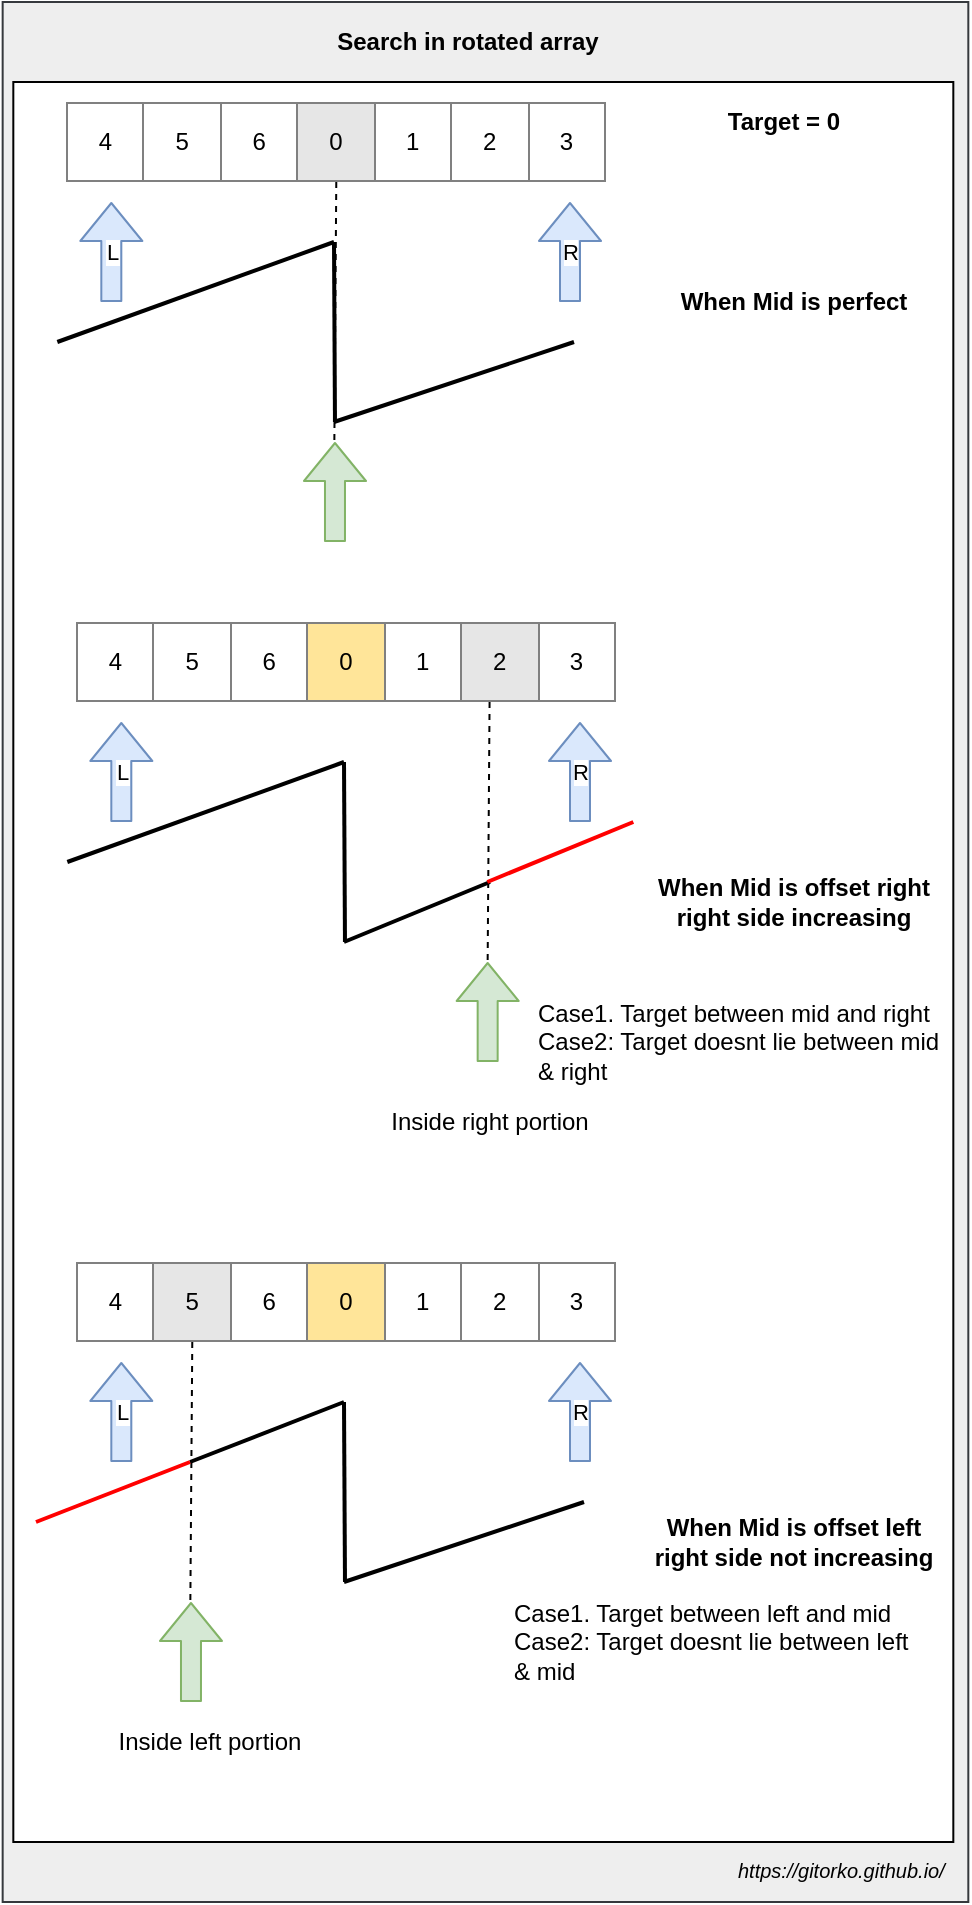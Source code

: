<mxfile version="12.6.5" type="device"><diagram id="4-F7Jj5O2Rkpp81lsgw2" name="Page-1"><mxGraphModel dx="922" dy="710" grid="1" gridSize="10" guides="1" tooltips="1" connect="1" arrows="1" fold="1" page="1" pageScale="1" pageWidth="500" pageHeight="1200" math="0" shadow="0"><root><mxCell id="0"/><mxCell id="1" parent="0"/><mxCell id="uAcN7t2p6zuu21D6j2HT-14" value="" style="rounded=0;whiteSpace=wrap;html=1;fillColor=#eeeeee;strokeColor=#36393d;" parent="1" vertex="1"><mxGeometry x="6.33" y="110" width="482.83" height="950" as="geometry"/></mxCell><mxCell id="uAcN7t2p6zuu21D6j2HT-13" value="" style="rounded=0;whiteSpace=wrap;html=1;fontColor=#FF0000;" parent="1" vertex="1"><mxGeometry x="11.66" y="150" width="470" height="880" as="geometry"/></mxCell><mxCell id="kpyosu0VL0TWZq5QLWzH-2" value="&lt;table border=&quot;1&quot; width=&quot;100%&quot; style=&quot;width: 100% ; height: 100% ; border-collapse: collapse&quot;&gt;&lt;tbody&gt;&lt;tr&gt;&lt;td align=&quot;center&quot;&gt;4&lt;/td&gt;&lt;td align=&quot;center&quot;&gt;5&lt;/td&gt;&lt;td style=&quot;text-align: center&quot;&gt;6&lt;/td&gt;&lt;td style=&quot;text-align: center ; background-color: rgb(230 , 230 , 230)&quot;&gt;0&lt;/td&gt;&lt;td style=&quot;text-align: center&quot;&gt;1&lt;/td&gt;&lt;td style=&quot;text-align: center&quot;&gt;2&lt;/td&gt;&lt;td style=&quot;text-align: center&quot;&gt;3&lt;/td&gt;&lt;/tr&gt;&lt;/tbody&gt;&lt;/table&gt;" style="text;html=1;strokeColor=none;fillColor=none;overflow=fill;" parent="1" vertex="1"><mxGeometry x="37.66" y="160" width="270" height="40" as="geometry"/></mxCell><mxCell id="kpyosu0VL0TWZq5QLWzH-3" value="" style="endArrow=none;html=1;strokeWidth=2;" parent="1" edge="1"><mxGeometry width="50" height="50" relative="1" as="geometry"><mxPoint x="33.66" y="280" as="sourcePoint"/><mxPoint x="172" y="230" as="targetPoint"/></mxGeometry></mxCell><mxCell id="kpyosu0VL0TWZq5QLWzH-4" value="" style="endArrow=none;html=1;strokeWidth=2;" parent="1" edge="1"><mxGeometry width="50" height="50" relative="1" as="geometry"><mxPoint x="172" y="320" as="sourcePoint"/><mxPoint x="292" y="280" as="targetPoint"/></mxGeometry></mxCell><mxCell id="kpyosu0VL0TWZq5QLWzH-5" value="" style="endArrow=none;html=1;strokeWidth=2;" parent="1" edge="1"><mxGeometry width="50" height="50" relative="1" as="geometry"><mxPoint x="172.49" y="320" as="sourcePoint"/><mxPoint x="172" y="230" as="targetPoint"/></mxGeometry></mxCell><mxCell id="kpyosu0VL0TWZq5QLWzH-10" value="" style="shape=flexArrow;endArrow=classic;html=1;fillColor=#d5e8d4;strokeColor=#82b366;" parent="1" edge="1"><mxGeometry width="50" height="50" relative="1" as="geometry"><mxPoint x="172.49" y="380" as="sourcePoint"/><mxPoint x="172.49" y="330" as="targetPoint"/></mxGeometry></mxCell><mxCell id="uAcN7t2p6zuu21D6j2HT-6" value="" style="endArrow=none;dashed=1;html=1;entryX=0.348;entryY=1.025;entryDx=0;entryDy=0;entryPerimeter=0;" parent="1" edge="1"><mxGeometry width="50" height="50" relative="1" as="geometry"><mxPoint x="172.18" y="329" as="sourcePoint"/><mxPoint x="173.14" y="200" as="targetPoint"/></mxGeometry></mxCell><mxCell id="uAcN7t2p6zuu21D6j2HT-7" value="When Mid is perfect" style="text;html=1;strokeColor=none;fillColor=none;align=center;verticalAlign=middle;whiteSpace=wrap;rounded=0;fontStyle=1" parent="1" vertex="1"><mxGeometry x="321.66" y="210" width="160" height="100" as="geometry"/></mxCell><mxCell id="uAcN7t2p6zuu21D6j2HT-8" value="When Mid is offset right&lt;br&gt;right side increasing" style="text;html=1;strokeColor=none;fillColor=none;align=center;verticalAlign=middle;whiteSpace=wrap;rounded=0;fontStyle=1" parent="1" vertex="1"><mxGeometry x="321.66" y="510" width="160" height="100" as="geometry"/></mxCell><mxCell id="uAcN7t2p6zuu21D6j2HT-9" value="When Mid is offset left&lt;br&gt;right side not increasing" style="text;html=1;strokeColor=none;fillColor=none;align=center;verticalAlign=middle;whiteSpace=wrap;rounded=0;fontStyle=1" parent="1" vertex="1"><mxGeometry x="321.66" y="830" width="160" height="100" as="geometry"/></mxCell><mxCell id="uAcN7t2p6zuu21D6j2HT-10" value="Target = 0" style="text;html=1;strokeColor=none;fillColor=none;align=center;verticalAlign=middle;whiteSpace=wrap;rounded=0;fontStyle=1" parent="1" vertex="1"><mxGeometry x="361.66" y="160" width="70" height="20" as="geometry"/></mxCell><mxCell id="uAcN7t2p6zuu21D6j2HT-11" value="Inside right portion" style="text;html=1;strokeColor=none;fillColor=none;align=center;verticalAlign=middle;whiteSpace=wrap;rounded=0;" parent="1" vertex="1"><mxGeometry x="169.67" y="660" width="160" height="20" as="geometry"/></mxCell><mxCell id="uAcN7t2p6zuu21D6j2HT-12" value="Inside left portion" style="text;html=1;strokeColor=none;fillColor=none;align=center;verticalAlign=middle;whiteSpace=wrap;rounded=0;" parent="1" vertex="1"><mxGeometry x="30.0" y="970" width="160" height="20" as="geometry"/></mxCell><UserObject label="&lt;i&gt;&lt;font style=&quot;font-size: 10px&quot;&gt;https://gitorko.github.io/&lt;/font&gt;&lt;/i&gt;" link="https://gitorko.github.io/" id="uAcN7t2p6zuu21D6j2HT-15"><mxCell style="text;html=1;" parent="1" vertex="1"><mxGeometry x="371.66" y="1030" width="110" height="30" as="geometry"/></mxCell></UserObject><mxCell id="uAcN7t2p6zuu21D6j2HT-16" value="Search in rotated array" style="text;html=1;strokeColor=none;fillColor=none;align=center;verticalAlign=middle;whiteSpace=wrap;rounded=0;fontStyle=1" parent="1" vertex="1"><mxGeometry x="159.16" y="120" width="160" height="20" as="geometry"/></mxCell><mxCell id="2eSxc95H40AsKRv9D8oA-1" value="L" style="shape=flexArrow;endArrow=classic;html=1;fillColor=#dae8fc;strokeColor=#6c8ebf;" parent="1" edge="1"><mxGeometry width="50" height="50" relative="1" as="geometry"><mxPoint x="60.66" y="260" as="sourcePoint"/><mxPoint x="60.66" y="210" as="targetPoint"/></mxGeometry></mxCell><mxCell id="2eSxc95H40AsKRv9D8oA-2" value="R" style="shape=flexArrow;endArrow=classic;html=1;fillColor=#dae8fc;strokeColor=#6c8ebf;" parent="1" edge="1"><mxGeometry width="50" height="50" relative="1" as="geometry"><mxPoint x="290.0" y="260" as="sourcePoint"/><mxPoint x="290.0" y="210" as="targetPoint"/></mxGeometry></mxCell><mxCell id="2eSxc95H40AsKRv9D8oA-7" value="Case1. Target between mid and right&lt;br&gt;Case2: Target doesnt lie between mid &amp;amp; right" style="text;html=1;strokeColor=none;fillColor=none;align=left;verticalAlign=middle;whiteSpace=wrap;rounded=0;" parent="1" vertex="1"><mxGeometry x="271.66" y="600" width="210" height="60" as="geometry"/></mxCell><mxCell id="2eSxc95H40AsKRv9D8oA-10" value="&lt;table border=&quot;1&quot; width=&quot;100%&quot; style=&quot;width: 100% ; height: 100% ; border-collapse: collapse&quot;&gt;&lt;tbody&gt;&lt;tr&gt;&lt;td align=&quot;center&quot;&gt;4&lt;/td&gt;&lt;td align=&quot;center&quot;&gt;5&lt;/td&gt;&lt;td style=&quot;text-align: center&quot;&gt;6&lt;/td&gt;&lt;td style=&quot;text-align: center ; background-color: rgb(255 , 229 , 153)&quot;&gt;0&lt;/td&gt;&lt;td style=&quot;text-align: center&quot;&gt;1&lt;/td&gt;&lt;td style=&quot;text-align: center ; background-color: rgb(230 , 230 , 230)&quot;&gt;2&lt;/td&gt;&lt;td style=&quot;text-align: center&quot;&gt;3&lt;/td&gt;&lt;/tr&gt;&lt;/tbody&gt;&lt;/table&gt;" style="text;html=1;strokeColor=none;fillColor=none;overflow=fill;" parent="1" vertex="1"><mxGeometry x="42.66" y="420" width="270" height="40" as="geometry"/></mxCell><mxCell id="2eSxc95H40AsKRv9D8oA-11" value="" style="endArrow=none;html=1;strokeWidth=2;" parent="1" edge="1"><mxGeometry width="50" height="50" relative="1" as="geometry"><mxPoint x="38.66" y="540" as="sourcePoint"/><mxPoint x="177" y="490" as="targetPoint"/></mxGeometry></mxCell><mxCell id="2eSxc95H40AsKRv9D8oA-12" value="" style="endArrow=none;html=1;strokeWidth=2;" parent="1" edge="1"><mxGeometry width="50" height="50" relative="1" as="geometry"><mxPoint x="177" y="580" as="sourcePoint"/><mxPoint x="250" y="550" as="targetPoint"/></mxGeometry></mxCell><mxCell id="2eSxc95H40AsKRv9D8oA-13" value="" style="endArrow=none;html=1;strokeWidth=2;" parent="1" edge="1"><mxGeometry width="50" height="50" relative="1" as="geometry"><mxPoint x="177.49" y="580" as="sourcePoint"/><mxPoint x="177" y="490" as="targetPoint"/></mxGeometry></mxCell><mxCell id="2eSxc95H40AsKRv9D8oA-14" value="" style="shape=flexArrow;endArrow=classic;html=1;fillColor=#d5e8d4;strokeColor=#82b366;" parent="1" edge="1"><mxGeometry width="50" height="50" relative="1" as="geometry"><mxPoint x="248.83" y="640" as="sourcePoint"/><mxPoint x="248.83" y="590" as="targetPoint"/></mxGeometry></mxCell><mxCell id="2eSxc95H40AsKRv9D8oA-15" value="" style="endArrow=none;dashed=1;html=1;entryX=0.348;entryY=1.025;entryDx=0;entryDy=0;entryPerimeter=0;" parent="1" edge="1"><mxGeometry width="50" height="50" relative="1" as="geometry"><mxPoint x="248.83" y="589" as="sourcePoint"/><mxPoint x="249.79" y="460" as="targetPoint"/></mxGeometry></mxCell><mxCell id="2eSxc95H40AsKRv9D8oA-16" value="L" style="shape=flexArrow;endArrow=classic;html=1;fillColor=#dae8fc;strokeColor=#6c8ebf;" parent="1" edge="1"><mxGeometry width="50" height="50" relative="1" as="geometry"><mxPoint x="65.66" y="520" as="sourcePoint"/><mxPoint x="65.66" y="470" as="targetPoint"/></mxGeometry></mxCell><mxCell id="2eSxc95H40AsKRv9D8oA-17" value="R" style="shape=flexArrow;endArrow=classic;html=1;fillColor=#dae8fc;strokeColor=#6c8ebf;" parent="1" edge="1"><mxGeometry width="50" height="50" relative="1" as="geometry"><mxPoint x="295" y="520" as="sourcePoint"/><mxPoint x="295" y="470" as="targetPoint"/></mxGeometry></mxCell><mxCell id="2eSxc95H40AsKRv9D8oA-18" value="" style="endArrow=none;html=1;strokeWidth=2;strokeColor=#FF0000;" parent="1" edge="1"><mxGeometry width="50" height="50" relative="1" as="geometry"><mxPoint x="248.66" y="550.0" as="sourcePoint"/><mxPoint x="321.66" y="520" as="targetPoint"/></mxGeometry></mxCell><mxCell id="2eSxc95H40AsKRv9D8oA-19" value="&lt;table border=&quot;1&quot; width=&quot;100%&quot; style=&quot;width: 100% ; height: 100% ; border-collapse: collapse&quot;&gt;&lt;tbody&gt;&lt;tr&gt;&lt;td align=&quot;center&quot;&gt;4&lt;/td&gt;&lt;td align=&quot;center&quot; style=&quot;background-color: rgb(230 , 230 , 230)&quot;&gt;5&lt;/td&gt;&lt;td style=&quot;text-align: center&quot;&gt;6&lt;/td&gt;&lt;td style=&quot;text-align: center ; background-color: rgb(255 , 229 , 153)&quot;&gt;0&lt;/td&gt;&lt;td style=&quot;text-align: center&quot;&gt;1&lt;/td&gt;&lt;td style=&quot;text-align: center&quot;&gt;2&lt;/td&gt;&lt;td style=&quot;text-align: center&quot;&gt;3&lt;/td&gt;&lt;/tr&gt;&lt;/tbody&gt;&lt;/table&gt;" style="text;html=1;strokeColor=none;fillColor=none;overflow=fill;" parent="1" vertex="1"><mxGeometry x="42.66" y="740" width="270" height="40" as="geometry"/></mxCell><mxCell id="2eSxc95H40AsKRv9D8oA-20" value="" style="endArrow=none;html=1;strokeWidth=2;" parent="1" edge="1"><mxGeometry width="50" height="50" relative="1" as="geometry"><mxPoint x="100" y="840" as="sourcePoint"/><mxPoint x="177" y="810" as="targetPoint"/></mxGeometry></mxCell><mxCell id="2eSxc95H40AsKRv9D8oA-21" value="" style="endArrow=none;html=1;strokeWidth=2;" parent="1" edge="1"><mxGeometry width="50" height="50" relative="1" as="geometry"><mxPoint x="177" y="900" as="sourcePoint"/><mxPoint x="297" y="860" as="targetPoint"/></mxGeometry></mxCell><mxCell id="2eSxc95H40AsKRv9D8oA-22" value="" style="endArrow=none;html=1;strokeWidth=2;" parent="1" edge="1"><mxGeometry width="50" height="50" relative="1" as="geometry"><mxPoint x="177.49" y="900" as="sourcePoint"/><mxPoint x="177" y="810" as="targetPoint"/></mxGeometry></mxCell><mxCell id="2eSxc95H40AsKRv9D8oA-23" value="" style="shape=flexArrow;endArrow=classic;html=1;fillColor=#d5e8d4;strokeColor=#82b366;" parent="1" edge="1"><mxGeometry width="50" height="50" relative="1" as="geometry"><mxPoint x="100.49" y="960" as="sourcePoint"/><mxPoint x="100.49" y="910" as="targetPoint"/></mxGeometry></mxCell><mxCell id="2eSxc95H40AsKRv9D8oA-24" value="" style="endArrow=none;dashed=1;html=1;entryX=0.348;entryY=1.025;entryDx=0;entryDy=0;entryPerimeter=0;" parent="1" edge="1"><mxGeometry width="50" height="50" relative="1" as="geometry"><mxPoint x="100.18" y="909.0" as="sourcePoint"/><mxPoint x="101.14" y="780" as="targetPoint"/></mxGeometry></mxCell><mxCell id="2eSxc95H40AsKRv9D8oA-25" value="L" style="shape=flexArrow;endArrow=classic;html=1;fillColor=#dae8fc;strokeColor=#6c8ebf;" parent="1" edge="1"><mxGeometry width="50" height="50" relative="1" as="geometry"><mxPoint x="65.66" y="840" as="sourcePoint"/><mxPoint x="65.66" y="790" as="targetPoint"/></mxGeometry></mxCell><mxCell id="2eSxc95H40AsKRv9D8oA-26" value="R" style="shape=flexArrow;endArrow=classic;html=1;fillColor=#dae8fc;strokeColor=#6c8ebf;" parent="1" edge="1"><mxGeometry width="50" height="50" relative="1" as="geometry"><mxPoint x="295" y="840" as="sourcePoint"/><mxPoint x="295" y="790" as="targetPoint"/></mxGeometry></mxCell><mxCell id="2eSxc95H40AsKRv9D8oA-27" value="" style="endArrow=none;html=1;strokeWidth=2;strokeColor=#FF0000;" parent="1" edge="1"><mxGeometry width="50" height="50" relative="1" as="geometry"><mxPoint x="23" y="870" as="sourcePoint"/><mxPoint x="100" y="840" as="targetPoint"/></mxGeometry></mxCell><mxCell id="2eSxc95H40AsKRv9D8oA-28" value="Case1. Target between left and mid&lt;br&gt;Case2: Target doesnt lie between left &amp;amp; mid" style="text;html=1;strokeColor=none;fillColor=none;align=left;verticalAlign=middle;whiteSpace=wrap;rounded=0;" parent="1" vertex="1"><mxGeometry x="260" y="900" width="210" height="60" as="geometry"/></mxCell></root></mxGraphModel></diagram></mxfile>
